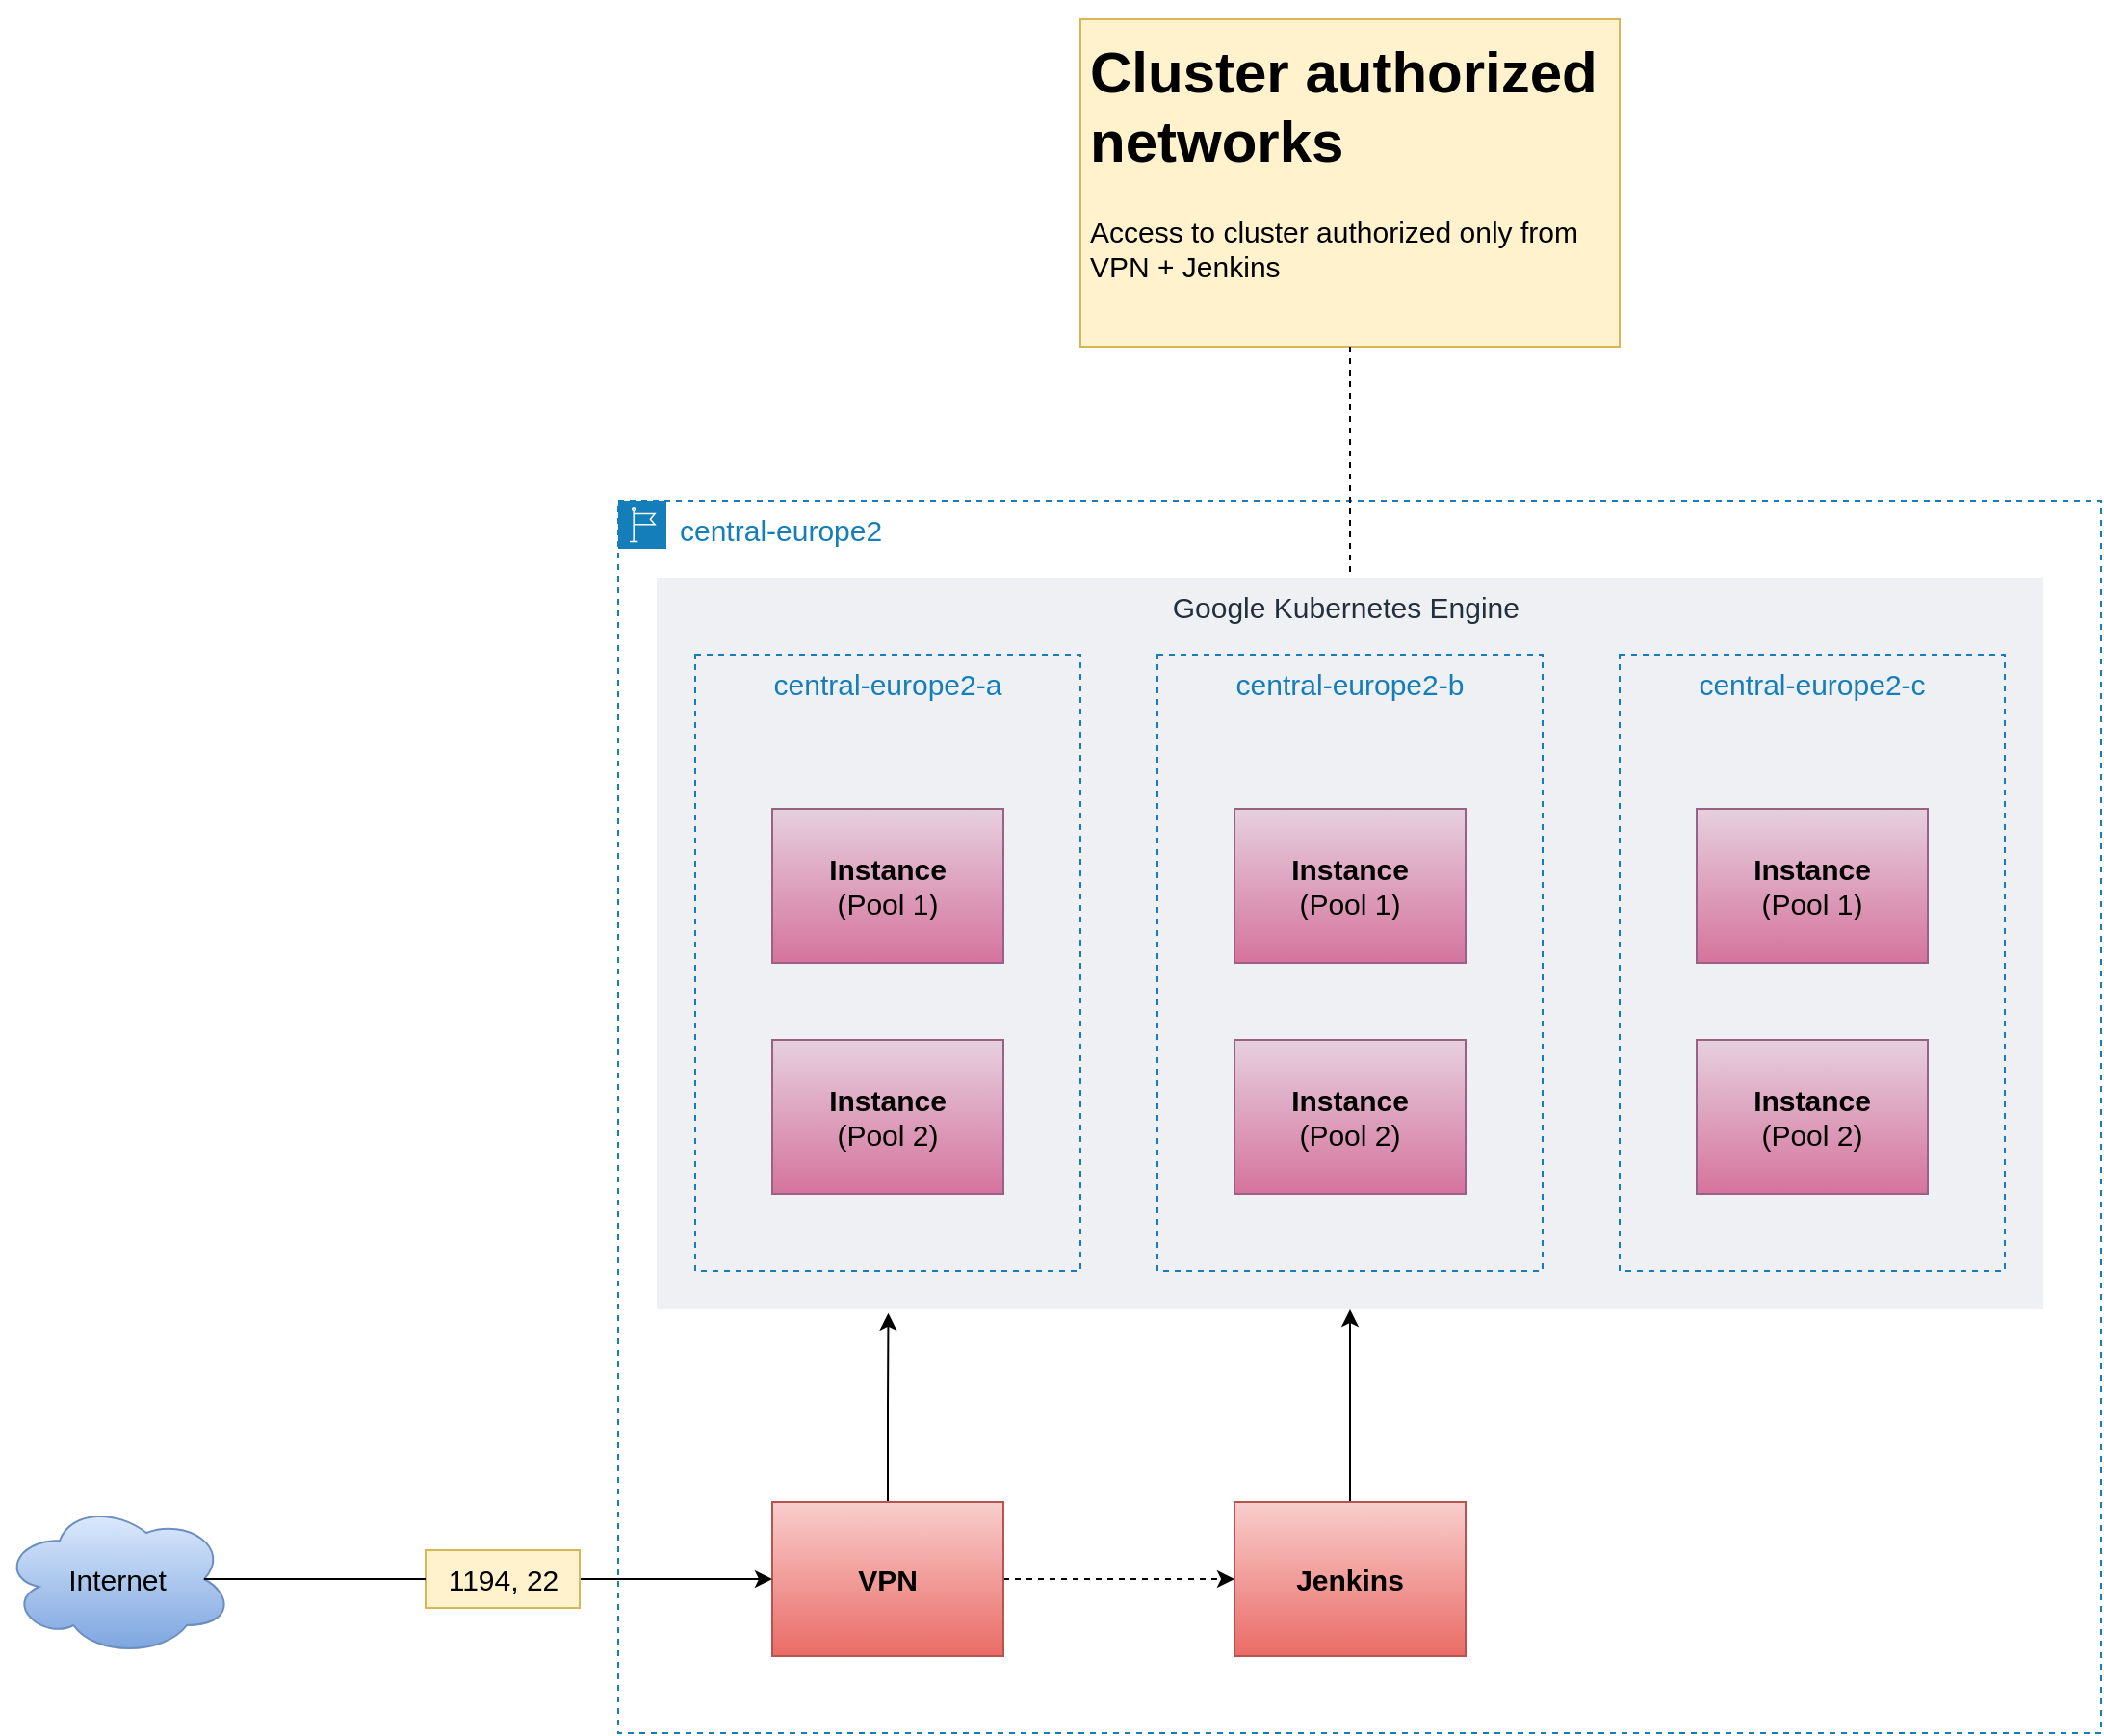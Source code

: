 <mxfile version="20.3.0" type="device"><diagram id="p4L90PhY2DpdiisxYSad" name="Page-1"><mxGraphModel dx="2272" dy="2019" grid="1" gridSize="10" guides="1" tooltips="1" connect="1" arrows="1" fold="1" page="1" pageScale="1" pageWidth="850" pageHeight="1100" math="0" shadow="0"><root><mxCell id="0"/><mxCell id="1" parent="0"/><mxCell id="FV6eZw9_1ME6K-u-z7f1-2" value="central-europe2" style="points=[[0,0],[0.25,0],[0.5,0],[0.75,0],[1,0],[1,0.25],[1,0.5],[1,0.75],[1,1],[0.75,1],[0.5,1],[0.25,1],[0,1],[0,0.75],[0,0.5],[0,0.25]];outlineConnect=0;gradientColor=none;html=1;whiteSpace=wrap;fontSize=15;fontStyle=0;container=1;pointerEvents=0;collapsible=0;recursiveResize=0;shape=mxgraph.aws4.group;grIcon=mxgraph.aws4.group_region;strokeColor=#147EBA;fillColor=none;verticalAlign=top;align=left;spacingLeft=30;fontColor=#147EBA;dashed=1;" vertex="1" parent="1"><mxGeometry x="40" y="40" width="770" height="640" as="geometry"/></mxCell><mxCell id="FV6eZw9_1ME6K-u-z7f1-38" value="Google Kubernetes Engine " style="fillColor=#EFF0F3;strokeColor=none;dashed=0;verticalAlign=top;fontStyle=0;fontColor=#232F3D;fontSize=15;" vertex="1" parent="FV6eZw9_1ME6K-u-z7f1-2"><mxGeometry x="20" y="40" width="720" height="380" as="geometry"/></mxCell><mxCell id="FV6eZw9_1ME6K-u-z7f1-3" value="central-europe2-a" style="fillColor=none;strokeColor=#147EBA;dashed=1;verticalAlign=top;fontStyle=0;fontColor=#147EBA;fontSize=15;" vertex="1" parent="FV6eZw9_1ME6K-u-z7f1-2"><mxGeometry x="40" y="80" width="200" height="320" as="geometry"/></mxCell><mxCell id="FV6eZw9_1ME6K-u-z7f1-4" value="&lt;b&gt;Instance&lt;/b&gt;&lt;br style=&quot;font-size: 15px;&quot;&gt;(Pool 1)" style="rounded=0;whiteSpace=wrap;html=1;fillColor=#e6d0de;gradientColor=#d5739d;strokeColor=#996185;fontSize=15;" vertex="1" parent="FV6eZw9_1ME6K-u-z7f1-2"><mxGeometry x="80" y="160" width="120" height="80" as="geometry"/></mxCell><mxCell id="FV6eZw9_1ME6K-u-z7f1-5" value="&lt;b&gt;Instance&lt;/b&gt;&lt;br&gt;(Pool 2)" style="rounded=0;whiteSpace=wrap;html=1;fillColor=#e6d0de;gradientColor=#d5739d;strokeColor=#996185;fontSize=15;" vertex="1" parent="FV6eZw9_1ME6K-u-z7f1-2"><mxGeometry x="80" y="280" width="120" height="80" as="geometry"/></mxCell><mxCell id="FV6eZw9_1ME6K-u-z7f1-6" value="central-europe2-b" style="fillColor=none;strokeColor=#147EBA;dashed=1;verticalAlign=top;fontStyle=0;fontColor=#147EBA;fontSize=15;" vertex="1" parent="FV6eZw9_1ME6K-u-z7f1-2"><mxGeometry x="280" y="80" width="200" height="320" as="geometry"/></mxCell><mxCell id="FV6eZw9_1ME6K-u-z7f1-7" value="&lt;b&gt;Instance&lt;/b&gt;&lt;br&gt;(Pool 1)" style="rounded=0;whiteSpace=wrap;html=1;fillColor=#e6d0de;gradientColor=#d5739d;strokeColor=#996185;fontSize=15;" vertex="1" parent="FV6eZw9_1ME6K-u-z7f1-2"><mxGeometry x="320" y="160" width="120" height="80" as="geometry"/></mxCell><mxCell id="FV6eZw9_1ME6K-u-z7f1-8" value="&lt;b&gt;Instance&lt;/b&gt;&lt;br&gt;(Pool 2)" style="rounded=0;whiteSpace=wrap;html=1;fillColor=#e6d0de;gradientColor=#d5739d;strokeColor=#996185;fontSize=15;" vertex="1" parent="FV6eZw9_1ME6K-u-z7f1-2"><mxGeometry x="320" y="280" width="120" height="80" as="geometry"/></mxCell><mxCell id="FV6eZw9_1ME6K-u-z7f1-12" value="central-europe2-c" style="fillColor=none;strokeColor=#147EBA;dashed=1;verticalAlign=top;fontStyle=0;fontColor=#147EBA;fontSize=15;" vertex="1" parent="FV6eZw9_1ME6K-u-z7f1-2"><mxGeometry x="520" y="80" width="200" height="320" as="geometry"/></mxCell><mxCell id="FV6eZw9_1ME6K-u-z7f1-13" value="&lt;b&gt;Instance&lt;/b&gt;&lt;br&gt;(Pool 1)" style="rounded=0;whiteSpace=wrap;html=1;fillColor=#e6d0de;gradientColor=#d5739d;strokeColor=#996185;fontSize=15;" vertex="1" parent="FV6eZw9_1ME6K-u-z7f1-2"><mxGeometry x="560" y="160" width="120" height="80" as="geometry"/></mxCell><mxCell id="FV6eZw9_1ME6K-u-z7f1-14" value="&lt;b&gt;Instance&lt;/b&gt;&lt;br&gt;(Pool 2)" style="rounded=0;whiteSpace=wrap;html=1;fillColor=#e6d0de;gradientColor=#d5739d;strokeColor=#996185;fontSize=15;" vertex="1" parent="FV6eZw9_1ME6K-u-z7f1-2"><mxGeometry x="560" y="280" width="120" height="80" as="geometry"/></mxCell><mxCell id="FV6eZw9_1ME6K-u-z7f1-39" style="edgeStyle=orthogonalEdgeStyle;rounded=0;orthogonalLoop=1;jettySize=auto;html=1;entryX=0.5;entryY=1;entryDx=0;entryDy=0;fontSize=15;" edge="1" parent="FV6eZw9_1ME6K-u-z7f1-2" source="FV6eZw9_1ME6K-u-z7f1-16" target="FV6eZw9_1ME6K-u-z7f1-38"><mxGeometry relative="1" as="geometry"/></mxCell><mxCell id="FV6eZw9_1ME6K-u-z7f1-16" value="Jenkins" style="rounded=0;whiteSpace=wrap;html=1;fontSize=15;fillColor=#f8cecc;gradientColor=#ea6b66;strokeColor=#b85450;fontStyle=1" vertex="1" parent="FV6eZw9_1ME6K-u-z7f1-2"><mxGeometry x="320" y="520" width="120" height="80" as="geometry"/></mxCell><mxCell id="FV6eZw9_1ME6K-u-z7f1-29" style="edgeStyle=orthogonalEdgeStyle;rounded=0;orthogonalLoop=1;jettySize=auto;html=1;entryX=0;entryY=0.5;entryDx=0;entryDy=0;fontSize=15;dashed=1;" edge="1" parent="FV6eZw9_1ME6K-u-z7f1-2" source="FV6eZw9_1ME6K-u-z7f1-28" target="FV6eZw9_1ME6K-u-z7f1-16"><mxGeometry relative="1" as="geometry"/></mxCell><mxCell id="FV6eZw9_1ME6K-u-z7f1-40" style="edgeStyle=orthogonalEdgeStyle;rounded=0;orthogonalLoop=1;jettySize=auto;html=1;fontSize=15;entryX=0.167;entryY=1.005;entryDx=0;entryDy=0;entryPerimeter=0;" edge="1" parent="FV6eZw9_1ME6K-u-z7f1-2" source="FV6eZw9_1ME6K-u-z7f1-28" target="FV6eZw9_1ME6K-u-z7f1-38"><mxGeometry relative="1" as="geometry"><mxPoint x="-100" y="450" as="targetPoint"/></mxGeometry></mxCell><mxCell id="FV6eZw9_1ME6K-u-z7f1-28" value="VPN" style="rounded=0;whiteSpace=wrap;html=1;fontSize=15;fillColor=#f8cecc;gradientColor=#ea6b66;strokeColor=#b85450;fontStyle=1" vertex="1" parent="FV6eZw9_1ME6K-u-z7f1-2"><mxGeometry x="80" y="520" width="120" height="80" as="geometry"/></mxCell><mxCell id="FV6eZw9_1ME6K-u-z7f1-33" style="edgeStyle=orthogonalEdgeStyle;rounded=0;orthogonalLoop=1;jettySize=auto;html=1;entryX=0;entryY=0.5;entryDx=0;entryDy=0;fontSize=15;startArrow=none;" edge="1" parent="1" source="FV6eZw9_1ME6K-u-z7f1-34" target="FV6eZw9_1ME6K-u-z7f1-28"><mxGeometry relative="1" as="geometry"><Array as="points"/></mxGeometry></mxCell><mxCell id="FV6eZw9_1ME6K-u-z7f1-31" value="Internet" style="ellipse;shape=cloud;whiteSpace=wrap;html=1;fontSize=15;fillColor=#dae8fc;gradientColor=#7ea6e0;strokeColor=#6c8ebf;" vertex="1" parent="1"><mxGeometry x="-280" y="560" width="120" height="80" as="geometry"/></mxCell><mxCell id="FV6eZw9_1ME6K-u-z7f1-34" value="1194, 22" style="text;html=1;align=center;verticalAlign=middle;resizable=0;points=[];autosize=1;strokeColor=#d6b656;fillColor=#fff2cc;fontSize=15;" vertex="1" parent="1"><mxGeometry x="-60" y="585" width="80" height="30" as="geometry"/></mxCell><mxCell id="FV6eZw9_1ME6K-u-z7f1-35" value="" style="edgeStyle=orthogonalEdgeStyle;rounded=0;orthogonalLoop=1;jettySize=auto;html=1;entryX=0;entryY=0.5;entryDx=0;entryDy=0;fontSize=15;endArrow=none;exitX=0.875;exitY=0.5;exitDx=0;exitDy=0;exitPerimeter=0;" edge="1" parent="1" source="FV6eZw9_1ME6K-u-z7f1-31" target="FV6eZw9_1ME6K-u-z7f1-34"><mxGeometry relative="1" as="geometry"><mxPoint x="-160" y="720" as="sourcePoint"/><mxPoint x="120" y="560" as="targetPoint"/><Array as="points"><mxPoint x="-130" y="600"/><mxPoint x="-130" y="600"/></Array></mxGeometry></mxCell><mxCell id="FV6eZw9_1ME6K-u-z7f1-41" value="&lt;h1&gt;Cluster authorized networks&lt;/h1&gt;&lt;p&gt;Access to cluster authorized only from VPN + Jenkins&lt;/p&gt;" style="text;html=1;strokeColor=#d6b656;fillColor=#fff2cc;spacing=5;spacingTop=-20;whiteSpace=wrap;overflow=hidden;rounded=0;fontSize=15;" vertex="1" parent="1"><mxGeometry x="280" y="-210" width="280" height="170" as="geometry"/></mxCell><mxCell id="FV6eZw9_1ME6K-u-z7f1-42" value="" style="endArrow=none;html=1;rounded=0;dashed=1;fontSize=15;entryX=0.5;entryY=0;entryDx=0;entryDy=0;exitX=0.5;exitY=1;exitDx=0;exitDy=0;" edge="1" parent="1" source="FV6eZw9_1ME6K-u-z7f1-41" target="FV6eZw9_1ME6K-u-z7f1-38"><mxGeometry width="50" height="50" relative="1" as="geometry"><mxPoint x="-150" y="140" as="sourcePoint"/><mxPoint x="-100" y="90" as="targetPoint"/></mxGeometry></mxCell></root></mxGraphModel></diagram></mxfile>